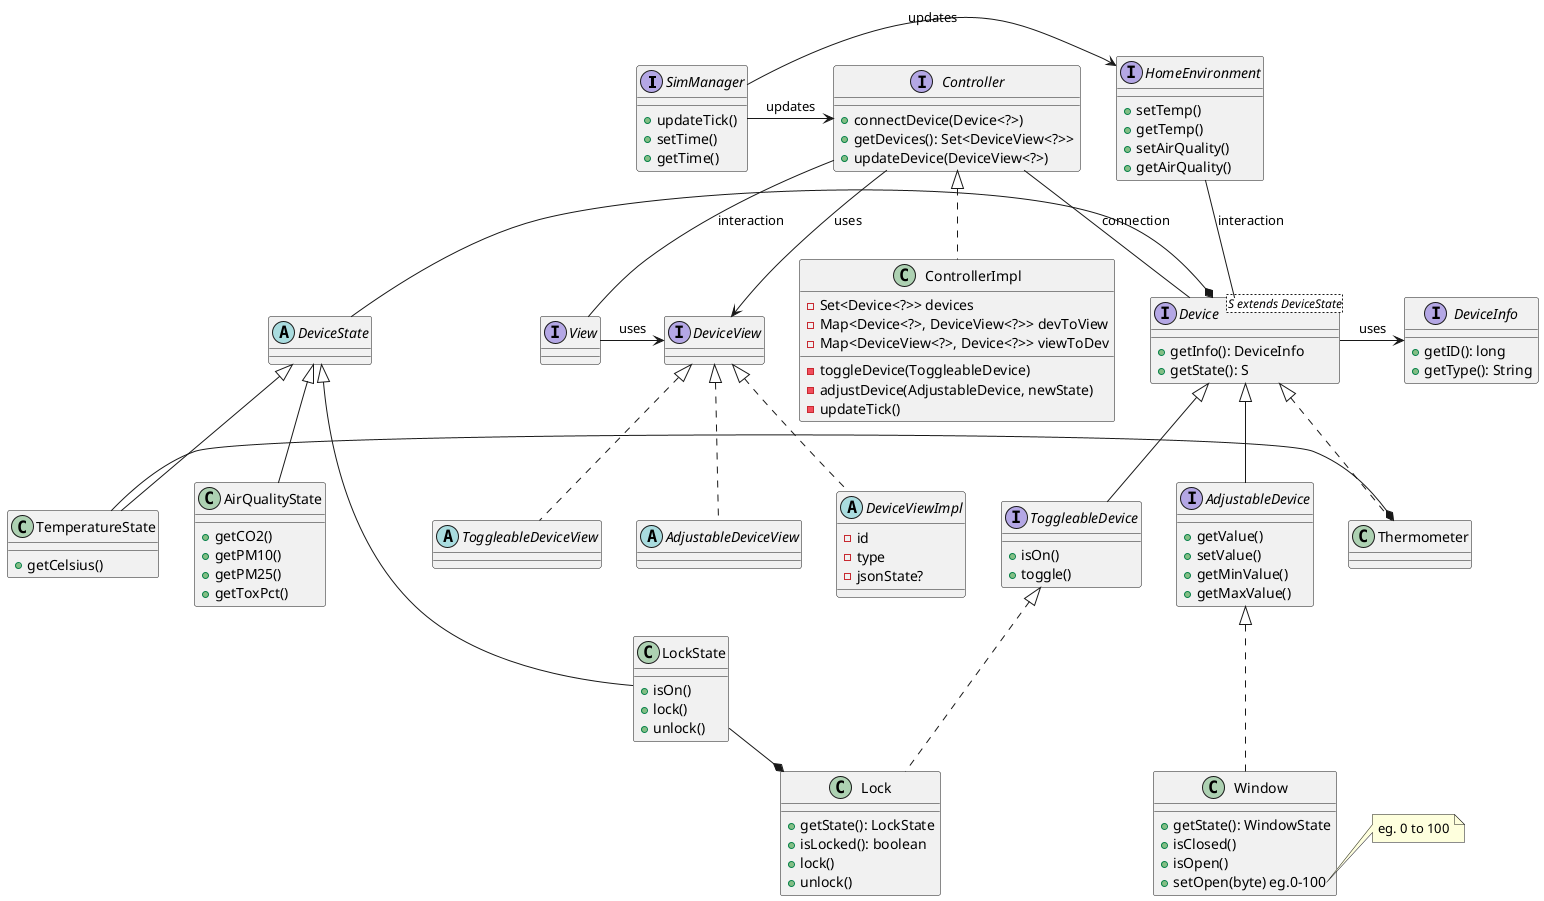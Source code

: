 @startuml

/' MODEL '/

interface SimManager {
	+ updateTick()
	+ setTime()
	+ getTime()
}

interface Controller {
	+ connectDevice(Device<?>)
	+ getDevices(): Set<DeviceView<?>>
	+ updateDevice(DeviceView<?>)
}

class ControllerImpl implements Controller {
	- Set<Device<?>> devices
	- Map<Device<?>, DeviceView<?>> devToView
	- Map<DeviceView<?>, Device<?>> viewToDev
	- toggleDevice(ToggleableDevice)
	- adjustDevice(AdjustableDevice, newState)
	- updateTick()
}

interface Device<S extends DeviceState> {
	+ getInfo(): DeviceInfo
	+ getState(): S
}

interface ToggleableDevice implements Device {
	+ isOn()
	+ toggle()
}

interface AdjustableDevice implements Device {
	+ getValue()
	+ setValue()
	+ getMinValue()
	+ getMaxValue()
}

interface DeviceInfo {
	+ getID(): long
	+ getType(): String
}

abstract class DeviceState {}

class LockState extends DeviceState {
	+ isOn()
	+ lock()
	+ unlock()
}

class TemperatureState extends DeviceState {
	+ getCelsius()
}

class AirQualityState extends DeviceState {
	+ getCO2()
	+ getPM10()
	+ getPM25()
	+ getToxPct()
}

class Lock implements ToggleableDevice {
	+ getState(): LockState
	+ isLocked(): boolean
	+ lock()
	+ unlock()
}

class Thermometer implements Device {}

class Window implements AdjustableDevice {
	+ getState(): WindowState
	+ isClosed()
	+ isOpen()
	+ setOpen(byte) eg.0-100
}
note right of Window::setOpen
eg. 0 to 100
end note

/' VIEW '/

interface DeviceView {

}

abstract class ToggleableDeviceView implements DeviceView {}
abstract class AdjustableDeviceView implements DeviceView {}

abstract class DeviceViewImpl implements DeviceView {
	- id
	- type
	- jsonState?
}

interface View {}

/' LINKS '/

SimManager -> Controller: updates
SimManager -> HomeEnvironment: updates

Controller -- Device: connection
Device -> DeviceInfo: uses
Controller -> DeviceView: uses
Controller -- View: interaction
View -> DeviceView: uses

'LockState -* Device
'TempState -* Device
'AirQualityState -* Device
DeviceState -* Device

LockState -* Lock
TemperatureState -* Thermometer

interface HomeEnvironment {
	+ setTemp()
	+ getTemp()
	+ setAirQuality()
	+ getAirQuality()
}

HomeEnvironment -- Device: interaction

@enduml
